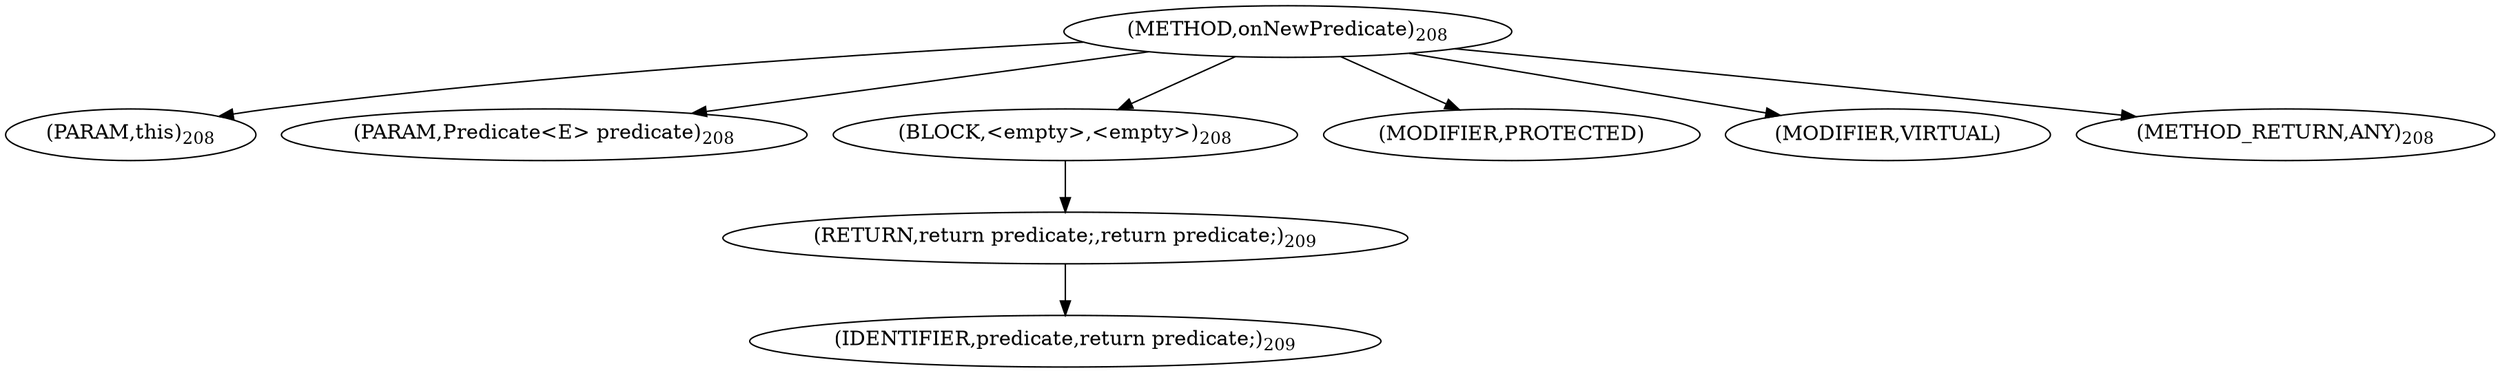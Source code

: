 digraph "onNewPredicate" {  
"493" [label = <(METHOD,onNewPredicate)<SUB>208</SUB>> ]
"494" [label = <(PARAM,this)<SUB>208</SUB>> ]
"495" [label = <(PARAM,Predicate&lt;E&gt; predicate)<SUB>208</SUB>> ]
"496" [label = <(BLOCK,&lt;empty&gt;,&lt;empty&gt;)<SUB>208</SUB>> ]
"497" [label = <(RETURN,return predicate;,return predicate;)<SUB>209</SUB>> ]
"498" [label = <(IDENTIFIER,predicate,return predicate;)<SUB>209</SUB>> ]
"499" [label = <(MODIFIER,PROTECTED)> ]
"500" [label = <(MODIFIER,VIRTUAL)> ]
"501" [label = <(METHOD_RETURN,ANY)<SUB>208</SUB>> ]
  "493" -> "494" 
  "493" -> "495" 
  "493" -> "496" 
  "493" -> "499" 
  "493" -> "500" 
  "493" -> "501" 
  "496" -> "497" 
  "497" -> "498" 
}
